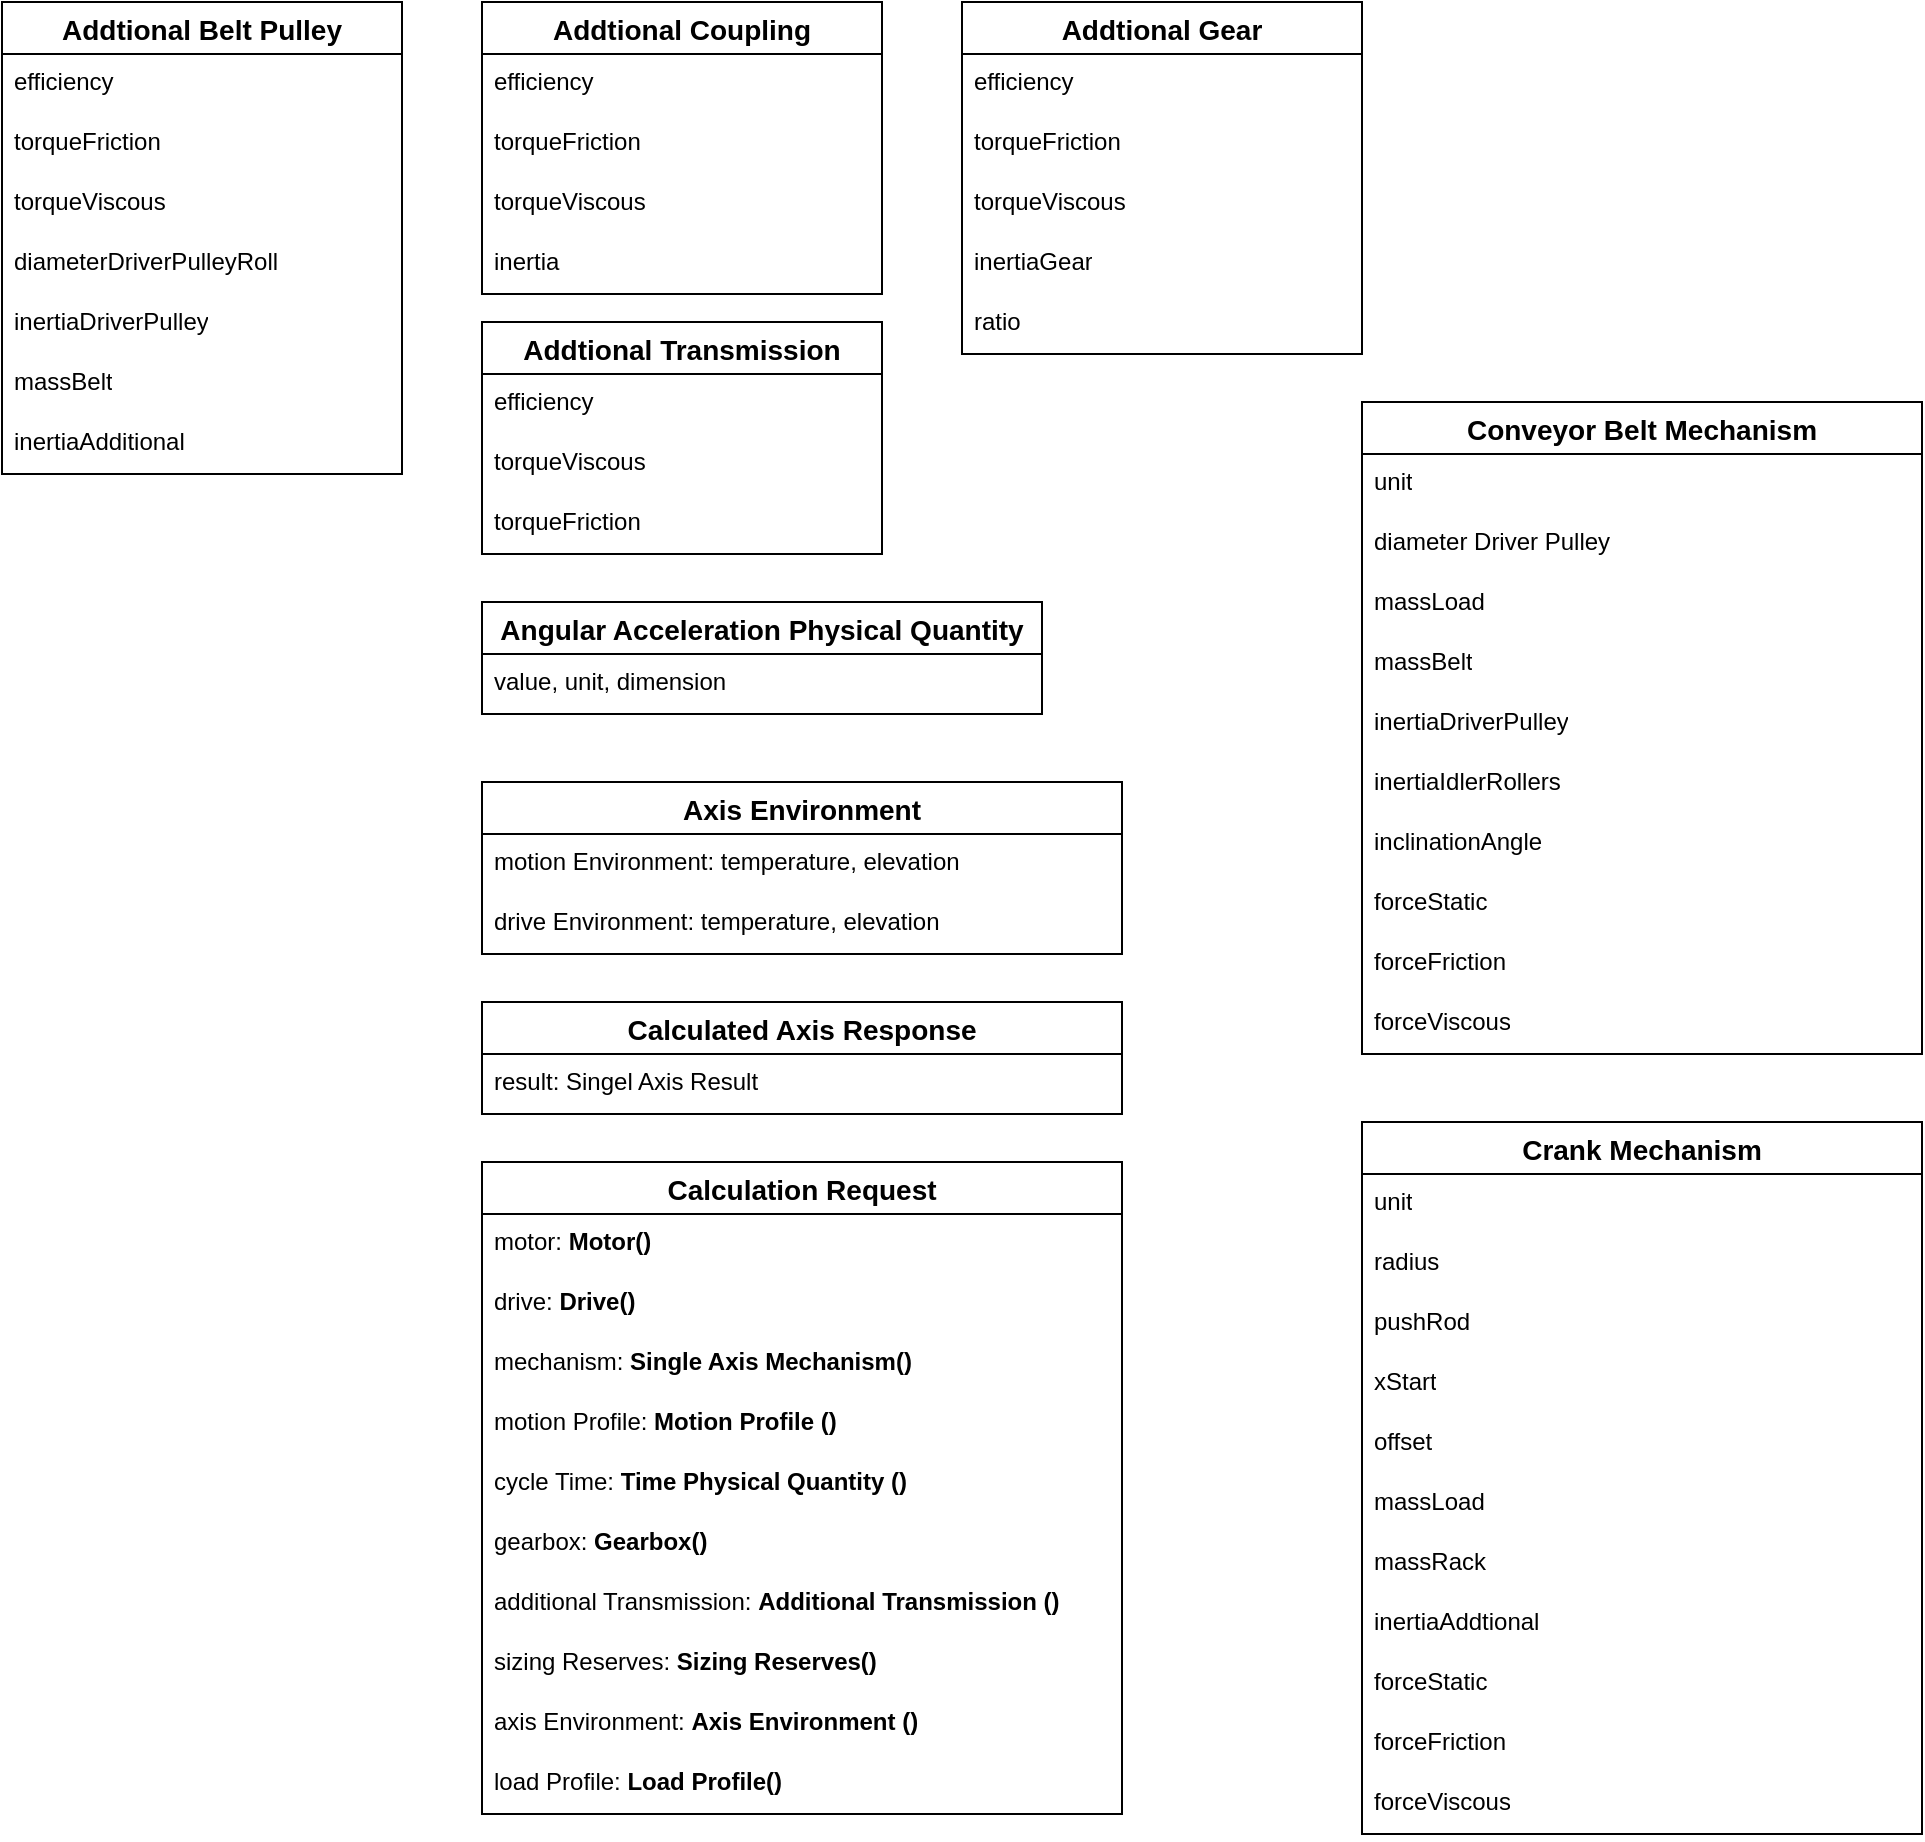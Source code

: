 <mxfile version="24.2.3" type="github">
  <diagram name="Page-1" id="EHrEFTinhFLgnicq1KQY">
    <mxGraphModel dx="1509" dy="831" grid="1" gridSize="10" guides="1" tooltips="1" connect="1" arrows="1" fold="1" page="1" pageScale="1" pageWidth="1654" pageHeight="2336" math="0" shadow="0">
      <root>
        <mxCell id="0" />
        <mxCell id="1" parent="0" />
        <mxCell id="KYpcjjvEXtdcIM45c5xp-6" value="Addtional Belt Pulley" style="swimlane;fontStyle=1;childLayout=stackLayout;horizontal=1;startSize=26;horizontalStack=0;resizeParent=1;resizeParentMax=0;resizeLast=0;collapsible=1;marginBottom=0;align=center;fontSize=14;" parent="1" vertex="1">
          <mxGeometry x="40" y="40" width="200" height="236" as="geometry" />
        </mxCell>
        <mxCell id="KYpcjjvEXtdcIM45c5xp-13" value="efficiency&lt;span class=&quot;eusoft-eudic-chrome-extension-translate-content&quot;&gt;&lt;/span&gt;" style="text;strokeColor=none;fillColor=none;spacingLeft=4;spacingRight=4;overflow=hidden;rotatable=0;points=[[0,0.5],[1,0.5]];portConstraint=eastwest;fontSize=12;whiteSpace=wrap;html=1;" parent="KYpcjjvEXtdcIM45c5xp-6" vertex="1">
          <mxGeometry y="26" width="200" height="30" as="geometry" />
        </mxCell>
        <mxCell id="KYpcjjvEXtdcIM45c5xp-14" value="torqueFriction&lt;span class=&quot;eusoft-eudic-chrome-extension-translate-content&quot;&gt;&lt;/span&gt;" style="text;strokeColor=none;fillColor=none;spacingLeft=4;spacingRight=4;overflow=hidden;rotatable=0;points=[[0,0.5],[1,0.5]];portConstraint=eastwest;fontSize=12;whiteSpace=wrap;html=1;" parent="KYpcjjvEXtdcIM45c5xp-6" vertex="1">
          <mxGeometry y="56" width="200" height="30" as="geometry" />
        </mxCell>
        <mxCell id="6oLbl9eXqUerqtTEfw1C-27" value="torqueViscous&lt;span class=&quot;eusoft-eudic-chrome-extension-translate-content&quot;&gt;&lt;/span&gt;" style="text;strokeColor=none;fillColor=none;spacingLeft=4;spacingRight=4;overflow=hidden;rotatable=0;points=[[0,0.5],[1,0.5]];portConstraint=eastwest;fontSize=12;whiteSpace=wrap;html=1;" parent="KYpcjjvEXtdcIM45c5xp-6" vertex="1">
          <mxGeometry y="86" width="200" height="30" as="geometry" />
        </mxCell>
        <mxCell id="KYpcjjvEXtdcIM45c5xp-7" value="diameterDriverPulleyRoll" style="text;strokeColor=none;fillColor=none;spacingLeft=4;spacingRight=4;overflow=hidden;rotatable=0;points=[[0,0.5],[1,0.5]];portConstraint=eastwest;fontSize=12;whiteSpace=wrap;html=1;" parent="KYpcjjvEXtdcIM45c5xp-6" vertex="1">
          <mxGeometry y="116" width="200" height="30" as="geometry" />
        </mxCell>
        <mxCell id="KYpcjjvEXtdcIM45c5xp-8" value="inertiaDriverPulley" style="text;strokeColor=none;fillColor=none;spacingLeft=4;spacingRight=4;overflow=hidden;rotatable=0;points=[[0,0.5],[1,0.5]];portConstraint=eastwest;fontSize=12;whiteSpace=wrap;html=1;" parent="KYpcjjvEXtdcIM45c5xp-6" vertex="1">
          <mxGeometry y="146" width="200" height="30" as="geometry" />
        </mxCell>
        <mxCell id="KYpcjjvEXtdcIM45c5xp-11" value="massBelt" style="text;strokeColor=none;fillColor=none;spacingLeft=4;spacingRight=4;overflow=hidden;rotatable=0;points=[[0,0.5],[1,0.5]];portConstraint=eastwest;fontSize=12;whiteSpace=wrap;html=1;" parent="KYpcjjvEXtdcIM45c5xp-6" vertex="1">
          <mxGeometry y="176" width="200" height="30" as="geometry" />
        </mxCell>
        <mxCell id="KYpcjjvEXtdcIM45c5xp-12" value="inertiaAdditional" style="text;strokeColor=none;fillColor=none;spacingLeft=4;spacingRight=4;overflow=hidden;rotatable=0;points=[[0,0.5],[1,0.5]];portConstraint=eastwest;fontSize=12;whiteSpace=wrap;html=1;" parent="KYpcjjvEXtdcIM45c5xp-6" vertex="1">
          <mxGeometry y="206" width="200" height="30" as="geometry" />
        </mxCell>
        <mxCell id="6oLbl9eXqUerqtTEfw1C-1" value="Addtional Coupling" style="swimlane;fontStyle=1;childLayout=stackLayout;horizontal=1;startSize=26;horizontalStack=0;resizeParent=1;resizeParentMax=0;resizeLast=0;collapsible=1;marginBottom=0;align=center;fontSize=14;" parent="1" vertex="1">
          <mxGeometry x="280" y="40" width="200" height="146" as="geometry" />
        </mxCell>
        <mxCell id="6oLbl9eXqUerqtTEfw1C-2" value="efficiency&lt;span class=&quot;eusoft-eudic-chrome-extension-translate-content&quot;&gt;&lt;/span&gt;" style="text;strokeColor=none;fillColor=none;spacingLeft=4;spacingRight=4;overflow=hidden;rotatable=0;points=[[0,0.5],[1,0.5]];portConstraint=eastwest;fontSize=12;whiteSpace=wrap;html=1;" parent="6oLbl9eXqUerqtTEfw1C-1" vertex="1">
          <mxGeometry y="26" width="200" height="30" as="geometry" />
        </mxCell>
        <mxCell id="6oLbl9eXqUerqtTEfw1C-3" value="torqueFriction&lt;span class=&quot;eusoft-eudic-chrome-extension-translate-content&quot;&gt;&lt;/span&gt;" style="text;strokeColor=none;fillColor=none;spacingLeft=4;spacingRight=4;overflow=hidden;rotatable=0;points=[[0,0.5],[1,0.5]];portConstraint=eastwest;fontSize=12;whiteSpace=wrap;html=1;" parent="6oLbl9eXqUerqtTEfw1C-1" vertex="1">
          <mxGeometry y="56" width="200" height="30" as="geometry" />
        </mxCell>
        <mxCell id="6oLbl9eXqUerqtTEfw1C-29" value="torqueViscous&lt;span class=&quot;eusoft-eudic-chrome-extension-translate-content&quot;&gt;&lt;/span&gt;" style="text;strokeColor=none;fillColor=none;spacingLeft=4;spacingRight=4;overflow=hidden;rotatable=0;points=[[0,0.5],[1,0.5]];portConstraint=eastwest;fontSize=12;whiteSpace=wrap;html=1;" parent="6oLbl9eXqUerqtTEfw1C-1" vertex="1">
          <mxGeometry y="86" width="200" height="30" as="geometry" />
        </mxCell>
        <mxCell id="6oLbl9eXqUerqtTEfw1C-7" value="inertia" style="text;strokeColor=none;fillColor=none;spacingLeft=4;spacingRight=4;overflow=hidden;rotatable=0;points=[[0,0.5],[1,0.5]];portConstraint=eastwest;fontSize=12;whiteSpace=wrap;html=1;" parent="6oLbl9eXqUerqtTEfw1C-1" vertex="1">
          <mxGeometry y="116" width="200" height="30" as="geometry" />
        </mxCell>
        <mxCell id="6oLbl9eXqUerqtTEfw1C-8" value="Addtional Gear" style="swimlane;fontStyle=1;childLayout=stackLayout;horizontal=1;startSize=26;horizontalStack=0;resizeParent=1;resizeParentMax=0;resizeLast=0;collapsible=1;marginBottom=0;align=center;fontSize=14;" parent="1" vertex="1">
          <mxGeometry x="520" y="40" width="200" height="176" as="geometry" />
        </mxCell>
        <mxCell id="6oLbl9eXqUerqtTEfw1C-9" value="efficiency&lt;span class=&quot;eusoft-eudic-chrome-extension-translate-content&quot;&gt;&lt;/span&gt;" style="text;strokeColor=none;fillColor=none;spacingLeft=4;spacingRight=4;overflow=hidden;rotatable=0;points=[[0,0.5],[1,0.5]];portConstraint=eastwest;fontSize=12;whiteSpace=wrap;html=1;" parent="6oLbl9eXqUerqtTEfw1C-8" vertex="1">
          <mxGeometry y="26" width="200" height="30" as="geometry" />
        </mxCell>
        <mxCell id="6oLbl9eXqUerqtTEfw1C-10" value="torqueFriction&lt;br&gt;&lt;span class=&quot;eusoft-eudic-chrome-extension-translate-content&quot;&gt;&lt;/span&gt;" style="text;strokeColor=none;fillColor=none;spacingLeft=4;spacingRight=4;overflow=hidden;rotatable=0;points=[[0,0.5],[1,0.5]];portConstraint=eastwest;fontSize=12;whiteSpace=wrap;html=1;" parent="6oLbl9eXqUerqtTEfw1C-8" vertex="1">
          <mxGeometry y="56" width="200" height="30" as="geometry" />
        </mxCell>
        <mxCell id="6oLbl9eXqUerqtTEfw1C-28" value="torqueViscous&lt;span class=&quot;eusoft-eudic-chrome-extension-translate-content&quot;&gt;&lt;/span&gt;" style="text;strokeColor=none;fillColor=none;spacingLeft=4;spacingRight=4;overflow=hidden;rotatable=0;points=[[0,0.5],[1,0.5]];portConstraint=eastwest;fontSize=12;whiteSpace=wrap;html=1;" parent="6oLbl9eXqUerqtTEfw1C-8" vertex="1">
          <mxGeometry y="86" width="200" height="30" as="geometry" />
        </mxCell>
        <mxCell id="6oLbl9eXqUerqtTEfw1C-12" value="inertiaGear" style="text;strokeColor=none;fillColor=none;spacingLeft=4;spacingRight=4;overflow=hidden;rotatable=0;points=[[0,0.5],[1,0.5]];portConstraint=eastwest;fontSize=12;whiteSpace=wrap;html=1;" parent="6oLbl9eXqUerqtTEfw1C-8" vertex="1">
          <mxGeometry y="116" width="200" height="30" as="geometry" />
        </mxCell>
        <mxCell id="6oLbl9eXqUerqtTEfw1C-13" value="ratio" style="text;strokeColor=none;fillColor=none;spacingLeft=4;spacingRight=4;overflow=hidden;rotatable=0;points=[[0,0.5],[1,0.5]];portConstraint=eastwest;fontSize=12;whiteSpace=wrap;html=1;" parent="6oLbl9eXqUerqtTEfw1C-8" vertex="1">
          <mxGeometry y="146" width="200" height="30" as="geometry" />
        </mxCell>
        <mxCell id="6oLbl9eXqUerqtTEfw1C-15" value="Addtional Transmission" style="swimlane;fontStyle=1;childLayout=stackLayout;horizontal=1;startSize=26;horizontalStack=0;resizeParent=1;resizeParentMax=0;resizeLast=0;collapsible=1;marginBottom=0;align=center;fontSize=14;" parent="1" vertex="1">
          <mxGeometry x="280" y="200" width="200" height="116" as="geometry" />
        </mxCell>
        <mxCell id="6oLbl9eXqUerqtTEfw1C-16" value="efficiency&lt;span class=&quot;eusoft-eudic-chrome-extension-translate-content&quot;&gt;&lt;/span&gt;" style="text;strokeColor=none;fillColor=none;spacingLeft=4;spacingRight=4;overflow=hidden;rotatable=0;points=[[0,0.5],[1,0.5]];portConstraint=eastwest;fontSize=12;whiteSpace=wrap;html=1;" parent="6oLbl9eXqUerqtTEfw1C-15" vertex="1">
          <mxGeometry y="26" width="200" height="30" as="geometry" />
        </mxCell>
        <mxCell id="AmN6tO1Q4sI-qgZyygm_-1" value="torqueViscous&lt;span class=&quot;eusoft-eudic-chrome-extension-translate-content&quot;&gt;&lt;/span&gt;" style="text;strokeColor=none;fillColor=none;spacingLeft=4;spacingRight=4;overflow=hidden;rotatable=0;points=[[0,0.5],[1,0.5]];portConstraint=eastwest;fontSize=12;whiteSpace=wrap;html=1;" vertex="1" parent="6oLbl9eXqUerqtTEfw1C-15">
          <mxGeometry y="56" width="200" height="30" as="geometry" />
        </mxCell>
        <mxCell id="6oLbl9eXqUerqtTEfw1C-17" value="torqueFriction&lt;span class=&quot;eusoft-eudic-chrome-extension-translate-content&quot;&gt;&lt;/span&gt;" style="text;strokeColor=none;fillColor=none;spacingLeft=4;spacingRight=4;overflow=hidden;rotatable=0;points=[[0,0.5],[1,0.5]];portConstraint=eastwest;fontSize=12;whiteSpace=wrap;html=1;" parent="6oLbl9eXqUerqtTEfw1C-15" vertex="1">
          <mxGeometry y="86" width="200" height="30" as="geometry" />
        </mxCell>
        <mxCell id="6oLbl9eXqUerqtTEfw1C-19" value="Angular Acceleration Physical Quantity" style="swimlane;fontStyle=1;childLayout=stackLayout;horizontal=1;startSize=26;horizontalStack=0;resizeParent=1;resizeParentMax=0;resizeLast=0;collapsible=1;marginBottom=0;align=center;fontSize=14;" parent="1" vertex="1">
          <mxGeometry x="280" y="340" width="280" height="56" as="geometry" />
        </mxCell>
        <mxCell id="6oLbl9eXqUerqtTEfw1C-20" value="value, unit, dimension&lt;span class=&quot;eusoft-eudic-chrome-extension-translate-content&quot;&gt;&lt;/span&gt;" style="text;strokeColor=none;fillColor=none;spacingLeft=4;spacingRight=4;overflow=hidden;rotatable=0;points=[[0,0.5],[1,0.5]];portConstraint=eastwest;fontSize=12;whiteSpace=wrap;html=1;" parent="6oLbl9eXqUerqtTEfw1C-19" vertex="1">
          <mxGeometry y="26" width="280" height="30" as="geometry" />
        </mxCell>
        <mxCell id="6oLbl9eXqUerqtTEfw1C-23" value="Axis Environment" style="swimlane;fontStyle=1;childLayout=stackLayout;horizontal=1;startSize=26;horizontalStack=0;resizeParent=1;resizeParentMax=0;resizeLast=0;collapsible=1;marginBottom=0;align=center;fontSize=14;" parent="1" vertex="1">
          <mxGeometry x="280" y="430" width="320" height="86" as="geometry" />
        </mxCell>
        <mxCell id="6oLbl9eXqUerqtTEfw1C-24" value="motion Environment: temperature, elevation&lt;span class=&quot;eusoft-eudic-chrome-extension-translate-content&quot;&gt;&lt;/span&gt;" style="text;strokeColor=none;fillColor=none;spacingLeft=4;spacingRight=4;overflow=hidden;rotatable=0;points=[[0,0.5],[1,0.5]];portConstraint=eastwest;fontSize=12;whiteSpace=wrap;html=1;" parent="6oLbl9eXqUerqtTEfw1C-23" vertex="1">
          <mxGeometry y="26" width="320" height="30" as="geometry" />
        </mxCell>
        <mxCell id="6oLbl9eXqUerqtTEfw1C-25" value="drive Environment: temperature, elevation" style="text;strokeColor=none;fillColor=none;spacingLeft=4;spacingRight=4;overflow=hidden;rotatable=0;points=[[0,0.5],[1,0.5]];portConstraint=eastwest;fontSize=12;whiteSpace=wrap;html=1;" parent="6oLbl9eXqUerqtTEfw1C-23" vertex="1">
          <mxGeometry y="56" width="320" height="30" as="geometry" />
        </mxCell>
        <mxCell id="AmN6tO1Q4sI-qgZyygm_-2" value="Calculated Axis Response" style="swimlane;fontStyle=1;childLayout=stackLayout;horizontal=1;startSize=26;horizontalStack=0;resizeParent=1;resizeParentMax=0;resizeLast=0;collapsible=1;marginBottom=0;align=center;fontSize=14;" vertex="1" parent="1">
          <mxGeometry x="280" y="540" width="320" height="56" as="geometry" />
        </mxCell>
        <mxCell id="AmN6tO1Q4sI-qgZyygm_-3" value="result: Singel Axis Result&lt;span class=&quot;eusoft-eudic-chrome-extension-translate-content&quot;&gt;&lt;/span&gt;" style="text;strokeColor=none;fillColor=none;spacingLeft=4;spacingRight=4;overflow=hidden;rotatable=0;points=[[0,0.5],[1,0.5]];portConstraint=eastwest;fontSize=12;whiteSpace=wrap;html=1;" vertex="1" parent="AmN6tO1Q4sI-qgZyygm_-2">
          <mxGeometry y="26" width="320" height="30" as="geometry" />
        </mxCell>
        <mxCell id="AmN6tO1Q4sI-qgZyygm_-5" value="Calculation Request" style="swimlane;fontStyle=1;childLayout=stackLayout;horizontal=1;startSize=26;horizontalStack=0;resizeParent=1;resizeParentMax=0;resizeLast=0;collapsible=1;marginBottom=0;align=center;fontSize=14;" vertex="1" parent="1">
          <mxGeometry x="280" y="620" width="320" height="326" as="geometry" />
        </mxCell>
        <mxCell id="AmN6tO1Q4sI-qgZyygm_-6" value="motor: &lt;b&gt;Motor()&lt;/b&gt;&lt;span class=&quot;eusoft-eudic-chrome-extension-translate-content&quot;&gt;&lt;/span&gt;" style="text;strokeColor=none;fillColor=none;spacingLeft=4;spacingRight=4;overflow=hidden;rotatable=0;points=[[0,0.5],[1,0.5]];portConstraint=eastwest;fontSize=12;whiteSpace=wrap;html=1;" vertex="1" parent="AmN6tO1Q4sI-qgZyygm_-5">
          <mxGeometry y="26" width="320" height="30" as="geometry" />
        </mxCell>
        <mxCell id="AmN6tO1Q4sI-qgZyygm_-11" value="drive: &lt;b&gt;Drive()&lt;/b&gt;&lt;span class=&quot;eusoft-eudic-chrome-extension-translate-content&quot;&gt;&lt;/span&gt;" style="text;strokeColor=none;fillColor=none;spacingLeft=4;spacingRight=4;overflow=hidden;rotatable=0;points=[[0,0.5],[1,0.5]];portConstraint=eastwest;fontSize=12;whiteSpace=wrap;html=1;" vertex="1" parent="AmN6tO1Q4sI-qgZyygm_-5">
          <mxGeometry y="56" width="320" height="30" as="geometry" />
        </mxCell>
        <mxCell id="AmN6tO1Q4sI-qgZyygm_-8" value="mechanism: &lt;b&gt;Single Axis Mechanism()&lt;/b&gt;&lt;span class=&quot;eusoft-eudic-chrome-extension-translate-content&quot;&gt;&lt;/span&gt;" style="text;strokeColor=none;fillColor=none;spacingLeft=4;spacingRight=4;overflow=hidden;rotatable=0;points=[[0,0.5],[1,0.5]];portConstraint=eastwest;fontSize=12;whiteSpace=wrap;html=1;" vertex="1" parent="AmN6tO1Q4sI-qgZyygm_-5">
          <mxGeometry y="86" width="320" height="30" as="geometry" />
        </mxCell>
        <mxCell id="AmN6tO1Q4sI-qgZyygm_-10" value="motion Profile: &lt;b&gt;Motion Profile ()&lt;/b&gt;" style="text;strokeColor=none;fillColor=none;spacingLeft=4;spacingRight=4;overflow=hidden;rotatable=0;points=[[0,0.5],[1,0.5]];portConstraint=eastwest;fontSize=12;whiteSpace=wrap;html=1;" vertex="1" parent="AmN6tO1Q4sI-qgZyygm_-5">
          <mxGeometry y="116" width="320" height="30" as="geometry" />
        </mxCell>
        <mxCell id="AmN6tO1Q4sI-qgZyygm_-9" value="cycle Time: &lt;b&gt;Time Physical Quantity ()&lt;/b&gt;&lt;span class=&quot;eusoft-eudic-chrome-extension-translate-content&quot;&gt;&lt;/span&gt;" style="text;strokeColor=none;fillColor=none;spacingLeft=4;spacingRight=4;overflow=hidden;rotatable=0;points=[[0,0.5],[1,0.5]];portConstraint=eastwest;fontSize=12;whiteSpace=wrap;html=1;" vertex="1" parent="AmN6tO1Q4sI-qgZyygm_-5">
          <mxGeometry y="146" width="320" height="30" as="geometry" />
        </mxCell>
        <mxCell id="AmN6tO1Q4sI-qgZyygm_-7" value="gearbox: &lt;b&gt;Gearbox()&lt;/b&gt;&lt;span class=&quot;eusoft-eudic-chrome-extension-translate-content&quot;&gt;&lt;/span&gt;" style="text;strokeColor=none;fillColor=none;spacingLeft=4;spacingRight=4;overflow=hidden;rotatable=0;points=[[0,0.5],[1,0.5]];portConstraint=eastwest;fontSize=12;whiteSpace=wrap;html=1;" vertex="1" parent="AmN6tO1Q4sI-qgZyygm_-5">
          <mxGeometry y="176" width="320" height="30" as="geometry" />
        </mxCell>
        <mxCell id="AmN6tO1Q4sI-qgZyygm_-13" value="additional Transmission: &lt;b&gt;Additional Transmission ()&lt;/b&gt;&lt;span class=&quot;eusoft-eudic-chrome-extension-translate-content&quot;&gt;&lt;/span&gt;" style="text;strokeColor=none;fillColor=none;spacingLeft=4;spacingRight=4;overflow=hidden;rotatable=0;points=[[0,0.5],[1,0.5]];portConstraint=eastwest;fontSize=12;whiteSpace=wrap;html=1;" vertex="1" parent="AmN6tO1Q4sI-qgZyygm_-5">
          <mxGeometry y="206" width="320" height="30" as="geometry" />
        </mxCell>
        <mxCell id="AmN6tO1Q4sI-qgZyygm_-15" value="sizing Reserves: &lt;b&gt;Sizing Reserves()&lt;/b&gt;&lt;span class=&quot;eusoft-eudic-chrome-extension-translate-content&quot;&gt;&lt;/span&gt;" style="text;strokeColor=none;fillColor=none;spacingLeft=4;spacingRight=4;overflow=hidden;rotatable=0;points=[[0,0.5],[1,0.5]];portConstraint=eastwest;fontSize=12;whiteSpace=wrap;html=1;" vertex="1" parent="AmN6tO1Q4sI-qgZyygm_-5">
          <mxGeometry y="236" width="320" height="30" as="geometry" />
        </mxCell>
        <mxCell id="AmN6tO1Q4sI-qgZyygm_-14" value="axis Environment: &lt;b&gt;Axis Environment ()&lt;/b&gt;&lt;span class=&quot;eusoft-eudic-chrome-extension-translate-content&quot;&gt;&lt;/span&gt;" style="text;strokeColor=none;fillColor=none;spacingLeft=4;spacingRight=4;overflow=hidden;rotatable=0;points=[[0,0.5],[1,0.5]];portConstraint=eastwest;fontSize=12;whiteSpace=wrap;html=1;" vertex="1" parent="AmN6tO1Q4sI-qgZyygm_-5">
          <mxGeometry y="266" width="320" height="30" as="geometry" />
        </mxCell>
        <mxCell id="AmN6tO1Q4sI-qgZyygm_-12" value="load Profile: &lt;b&gt;Load Profile()&lt;/b&gt;&lt;span class=&quot;eusoft-eudic-chrome-extension-translate-content&quot;&gt;&lt;/span&gt;" style="text;strokeColor=none;fillColor=none;spacingLeft=4;spacingRight=4;overflow=hidden;rotatable=0;points=[[0,0.5],[1,0.5]];portConstraint=eastwest;fontSize=12;whiteSpace=wrap;html=1;" vertex="1" parent="AmN6tO1Q4sI-qgZyygm_-5">
          <mxGeometry y="296" width="320" height="30" as="geometry" />
        </mxCell>
        <mxCell id="AmN6tO1Q4sI-qgZyygm_-16" value="Conveyor Belt Mechanism" style="swimlane;fontStyle=1;childLayout=stackLayout;horizontal=1;startSize=26;horizontalStack=0;resizeParent=1;resizeParentMax=0;resizeLast=0;collapsible=1;marginBottom=0;align=center;fontSize=14;" vertex="1" parent="1">
          <mxGeometry x="720" y="240" width="280" height="326" as="geometry" />
        </mxCell>
        <mxCell id="AmN6tO1Q4sI-qgZyygm_-17" value="unit&lt;span class=&quot;eusoft-eudic-chrome-extension-translate-content&quot;&gt;&lt;/span&gt;" style="text;strokeColor=none;fillColor=none;spacingLeft=4;spacingRight=4;overflow=hidden;rotatable=0;points=[[0,0.5],[1,0.5]];portConstraint=eastwest;fontSize=12;whiteSpace=wrap;html=1;" vertex="1" parent="AmN6tO1Q4sI-qgZyygm_-16">
          <mxGeometry y="26" width="280" height="30" as="geometry" />
        </mxCell>
        <mxCell id="AmN6tO1Q4sI-qgZyygm_-21" value="diameter Driver Pulley&lt;span class=&quot;eusoft-eudic-chrome-extension-translate-content&quot;&gt;&lt;/span&gt;" style="text;strokeColor=none;fillColor=none;spacingLeft=4;spacingRight=4;overflow=hidden;rotatable=0;points=[[0,0.5],[1,0.5]];portConstraint=eastwest;fontSize=12;whiteSpace=wrap;html=1;" vertex="1" parent="AmN6tO1Q4sI-qgZyygm_-16">
          <mxGeometry y="56" width="280" height="30" as="geometry" />
        </mxCell>
        <mxCell id="AmN6tO1Q4sI-qgZyygm_-24" value="massLoad&lt;span class=&quot;eusoft-eudic-chrome-extension-translate-content&quot;&gt;&lt;/span&gt;" style="text;strokeColor=none;fillColor=none;spacingLeft=4;spacingRight=4;overflow=hidden;rotatable=0;points=[[0,0.5],[1,0.5]];portConstraint=eastwest;fontSize=12;whiteSpace=wrap;html=1;" vertex="1" parent="AmN6tO1Q4sI-qgZyygm_-16">
          <mxGeometry y="86" width="280" height="30" as="geometry" />
        </mxCell>
        <mxCell id="AmN6tO1Q4sI-qgZyygm_-23" value="massBelt&lt;span class=&quot;eusoft-eudic-chrome-extension-translate-content&quot;&gt;&lt;/span&gt;" style="text;strokeColor=none;fillColor=none;spacingLeft=4;spacingRight=4;overflow=hidden;rotatable=0;points=[[0,0.5],[1,0.5]];portConstraint=eastwest;fontSize=12;whiteSpace=wrap;html=1;" vertex="1" parent="AmN6tO1Q4sI-qgZyygm_-16">
          <mxGeometry y="116" width="280" height="30" as="geometry" />
        </mxCell>
        <mxCell id="AmN6tO1Q4sI-qgZyygm_-22" value="inertiaDriverPulley&lt;span class=&quot;eusoft-eudic-chrome-extension-translate-content&quot;&gt;&lt;/span&gt;" style="text;strokeColor=none;fillColor=none;spacingLeft=4;spacingRight=4;overflow=hidden;rotatable=0;points=[[0,0.5],[1,0.5]];portConstraint=eastwest;fontSize=12;whiteSpace=wrap;html=1;" vertex="1" parent="AmN6tO1Q4sI-qgZyygm_-16">
          <mxGeometry y="146" width="280" height="30" as="geometry" />
        </mxCell>
        <mxCell id="AmN6tO1Q4sI-qgZyygm_-20" value="inertiaIdlerRollers&lt;span class=&quot;eusoft-eudic-chrome-extension-translate-content&quot;&gt;&lt;/span&gt;" style="text;strokeColor=none;fillColor=none;spacingLeft=4;spacingRight=4;overflow=hidden;rotatable=0;points=[[0,0.5],[1,0.5]];portConstraint=eastwest;fontSize=12;whiteSpace=wrap;html=1;" vertex="1" parent="AmN6tO1Q4sI-qgZyygm_-16">
          <mxGeometry y="176" width="280" height="30" as="geometry" />
        </mxCell>
        <mxCell id="AmN6tO1Q4sI-qgZyygm_-19" value="inclinationAngle&lt;span class=&quot;eusoft-eudic-chrome-extension-translate-content&quot;&gt;&lt;/span&gt;" style="text;strokeColor=none;fillColor=none;spacingLeft=4;spacingRight=4;overflow=hidden;rotatable=0;points=[[0,0.5],[1,0.5]];portConstraint=eastwest;fontSize=12;whiteSpace=wrap;html=1;" vertex="1" parent="AmN6tO1Q4sI-qgZyygm_-16">
          <mxGeometry y="206" width="280" height="30" as="geometry" />
        </mxCell>
        <mxCell id="AmN6tO1Q4sI-qgZyygm_-18" value="forceStatic&lt;span class=&quot;eusoft-eudic-chrome-extension-translate-content&quot;&gt;&lt;/span&gt;" style="text;strokeColor=none;fillColor=none;spacingLeft=4;spacingRight=4;overflow=hidden;rotatable=0;points=[[0,0.5],[1,0.5]];portConstraint=eastwest;fontSize=12;whiteSpace=wrap;html=1;" vertex="1" parent="AmN6tO1Q4sI-qgZyygm_-16">
          <mxGeometry y="236" width="280" height="30" as="geometry" />
        </mxCell>
        <mxCell id="AmN6tO1Q4sI-qgZyygm_-25" value="forceFriction&lt;span class=&quot;eusoft-eudic-chrome-extension-translate-content&quot;&gt;&lt;/span&gt;" style="text;strokeColor=none;fillColor=none;spacingLeft=4;spacingRight=4;overflow=hidden;rotatable=0;points=[[0,0.5],[1,0.5]];portConstraint=eastwest;fontSize=12;whiteSpace=wrap;html=1;" vertex="1" parent="AmN6tO1Q4sI-qgZyygm_-16">
          <mxGeometry y="266" width="280" height="30" as="geometry" />
        </mxCell>
        <mxCell id="AmN6tO1Q4sI-qgZyygm_-26" value="forceViscous&lt;span class=&quot;eusoft-eudic-chrome-extension-translate-content&quot;&gt;&lt;/span&gt;" style="text;strokeColor=none;fillColor=none;spacingLeft=4;spacingRight=4;overflow=hidden;rotatable=0;points=[[0,0.5],[1,0.5]];portConstraint=eastwest;fontSize=12;whiteSpace=wrap;html=1;" vertex="1" parent="AmN6tO1Q4sI-qgZyygm_-16">
          <mxGeometry y="296" width="280" height="30" as="geometry" />
        </mxCell>
        <mxCell id="AmN6tO1Q4sI-qgZyygm_-27" value="Crank Mechanism" style="swimlane;fontStyle=1;childLayout=stackLayout;horizontal=1;startSize=26;horizontalStack=0;resizeParent=1;resizeParentMax=0;resizeLast=0;collapsible=1;marginBottom=0;align=center;fontSize=14;" vertex="1" parent="1">
          <mxGeometry x="720" y="600" width="280" height="356" as="geometry" />
        </mxCell>
        <mxCell id="AmN6tO1Q4sI-qgZyygm_-28" value="unit&lt;span class=&quot;eusoft-eudic-chrome-extension-translate-content&quot;&gt;&lt;/span&gt;" style="text;strokeColor=none;fillColor=none;spacingLeft=4;spacingRight=4;overflow=hidden;rotatable=0;points=[[0,0.5],[1,0.5]];portConstraint=eastwest;fontSize=12;whiteSpace=wrap;html=1;" vertex="1" parent="AmN6tO1Q4sI-qgZyygm_-27">
          <mxGeometry y="26" width="280" height="30" as="geometry" />
        </mxCell>
        <mxCell id="AmN6tO1Q4sI-qgZyygm_-29" value="radius&lt;span class=&quot;eusoft-eudic-chrome-extension-translate-content&quot;&gt;&lt;/span&gt;" style="text;strokeColor=none;fillColor=none;spacingLeft=4;spacingRight=4;overflow=hidden;rotatable=0;points=[[0,0.5],[1,0.5]];portConstraint=eastwest;fontSize=12;whiteSpace=wrap;html=1;" vertex="1" parent="AmN6tO1Q4sI-qgZyygm_-27">
          <mxGeometry y="56" width="280" height="30" as="geometry" />
        </mxCell>
        <mxCell id="AmN6tO1Q4sI-qgZyygm_-32" value="pushRod&lt;span class=&quot;eusoft-eudic-chrome-extension-translate-content&quot;&gt;&lt;/span&gt;" style="text;strokeColor=none;fillColor=none;spacingLeft=4;spacingRight=4;overflow=hidden;rotatable=0;points=[[0,0.5],[1,0.5]];portConstraint=eastwest;fontSize=12;whiteSpace=wrap;html=1;" vertex="1" parent="AmN6tO1Q4sI-qgZyygm_-27">
          <mxGeometry y="86" width="280" height="30" as="geometry" />
        </mxCell>
        <mxCell id="AmN6tO1Q4sI-qgZyygm_-33" value="xStart&lt;span class=&quot;eusoft-eudic-chrome-extension-translate-content&quot;&gt;&lt;/span&gt;" style="text;strokeColor=none;fillColor=none;spacingLeft=4;spacingRight=4;overflow=hidden;rotatable=0;points=[[0,0.5],[1,0.5]];portConstraint=eastwest;fontSize=12;whiteSpace=wrap;html=1;" vertex="1" parent="AmN6tO1Q4sI-qgZyygm_-27">
          <mxGeometry y="116" width="280" height="30" as="geometry" />
        </mxCell>
        <mxCell id="AmN6tO1Q4sI-qgZyygm_-39" value="offset&lt;span class=&quot;eusoft-eudic-chrome-extension-translate-content&quot;&gt;&lt;/span&gt;" style="text;strokeColor=none;fillColor=none;spacingLeft=4;spacingRight=4;overflow=hidden;rotatable=0;points=[[0,0.5],[1,0.5]];portConstraint=eastwest;fontSize=12;whiteSpace=wrap;html=1;" vertex="1" parent="AmN6tO1Q4sI-qgZyygm_-27">
          <mxGeometry y="146" width="280" height="30" as="geometry" />
        </mxCell>
        <mxCell id="AmN6tO1Q4sI-qgZyygm_-30" value="massLoad&lt;span class=&quot;eusoft-eudic-chrome-extension-translate-content&quot;&gt;&lt;/span&gt;" style="text;strokeColor=none;fillColor=none;spacingLeft=4;spacingRight=4;overflow=hidden;rotatable=0;points=[[0,0.5],[1,0.5]];portConstraint=eastwest;fontSize=12;whiteSpace=wrap;html=1;" vertex="1" parent="AmN6tO1Q4sI-qgZyygm_-27">
          <mxGeometry y="176" width="280" height="30" as="geometry" />
        </mxCell>
        <mxCell id="AmN6tO1Q4sI-qgZyygm_-31" value="massRack&lt;span class=&quot;eusoft-eudic-chrome-extension-translate-content&quot;&gt;&lt;/span&gt;" style="text;strokeColor=none;fillColor=none;spacingLeft=4;spacingRight=4;overflow=hidden;rotatable=0;points=[[0,0.5],[1,0.5]];portConstraint=eastwest;fontSize=12;whiteSpace=wrap;html=1;" vertex="1" parent="AmN6tO1Q4sI-qgZyygm_-27">
          <mxGeometry y="206" width="280" height="30" as="geometry" />
        </mxCell>
        <mxCell id="AmN6tO1Q4sI-qgZyygm_-34" value="inertiaAddtional&lt;span class=&quot;eusoft-eudic-chrome-extension-translate-content&quot;&gt;&lt;/span&gt;" style="text;strokeColor=none;fillColor=none;spacingLeft=4;spacingRight=4;overflow=hidden;rotatable=0;points=[[0,0.5],[1,0.5]];portConstraint=eastwest;fontSize=12;whiteSpace=wrap;html=1;" vertex="1" parent="AmN6tO1Q4sI-qgZyygm_-27">
          <mxGeometry y="236" width="280" height="30" as="geometry" />
        </mxCell>
        <mxCell id="AmN6tO1Q4sI-qgZyygm_-35" value="forceStatic&lt;span class=&quot;eusoft-eudic-chrome-extension-translate-content&quot;&gt;&lt;/span&gt;" style="text;strokeColor=none;fillColor=none;spacingLeft=4;spacingRight=4;overflow=hidden;rotatable=0;points=[[0,0.5],[1,0.5]];portConstraint=eastwest;fontSize=12;whiteSpace=wrap;html=1;" vertex="1" parent="AmN6tO1Q4sI-qgZyygm_-27">
          <mxGeometry y="266" width="280" height="30" as="geometry" />
        </mxCell>
        <mxCell id="AmN6tO1Q4sI-qgZyygm_-36" value="forceFriction&lt;span class=&quot;eusoft-eudic-chrome-extension-translate-content&quot;&gt;&lt;/span&gt;" style="text;strokeColor=none;fillColor=none;spacingLeft=4;spacingRight=4;overflow=hidden;rotatable=0;points=[[0,0.5],[1,0.5]];portConstraint=eastwest;fontSize=12;whiteSpace=wrap;html=1;" vertex="1" parent="AmN6tO1Q4sI-qgZyygm_-27">
          <mxGeometry y="296" width="280" height="30" as="geometry" />
        </mxCell>
        <mxCell id="AmN6tO1Q4sI-qgZyygm_-37" value="forceViscous&lt;span class=&quot;eusoft-eudic-chrome-extension-translate-content&quot;&gt;&lt;/span&gt;" style="text;strokeColor=none;fillColor=none;spacingLeft=4;spacingRight=4;overflow=hidden;rotatable=0;points=[[0,0.5],[1,0.5]];portConstraint=eastwest;fontSize=12;whiteSpace=wrap;html=1;" vertex="1" parent="AmN6tO1Q4sI-qgZyygm_-27">
          <mxGeometry y="326" width="280" height="30" as="geometry" />
        </mxCell>
      </root>
    </mxGraphModel>
  </diagram>
</mxfile>
